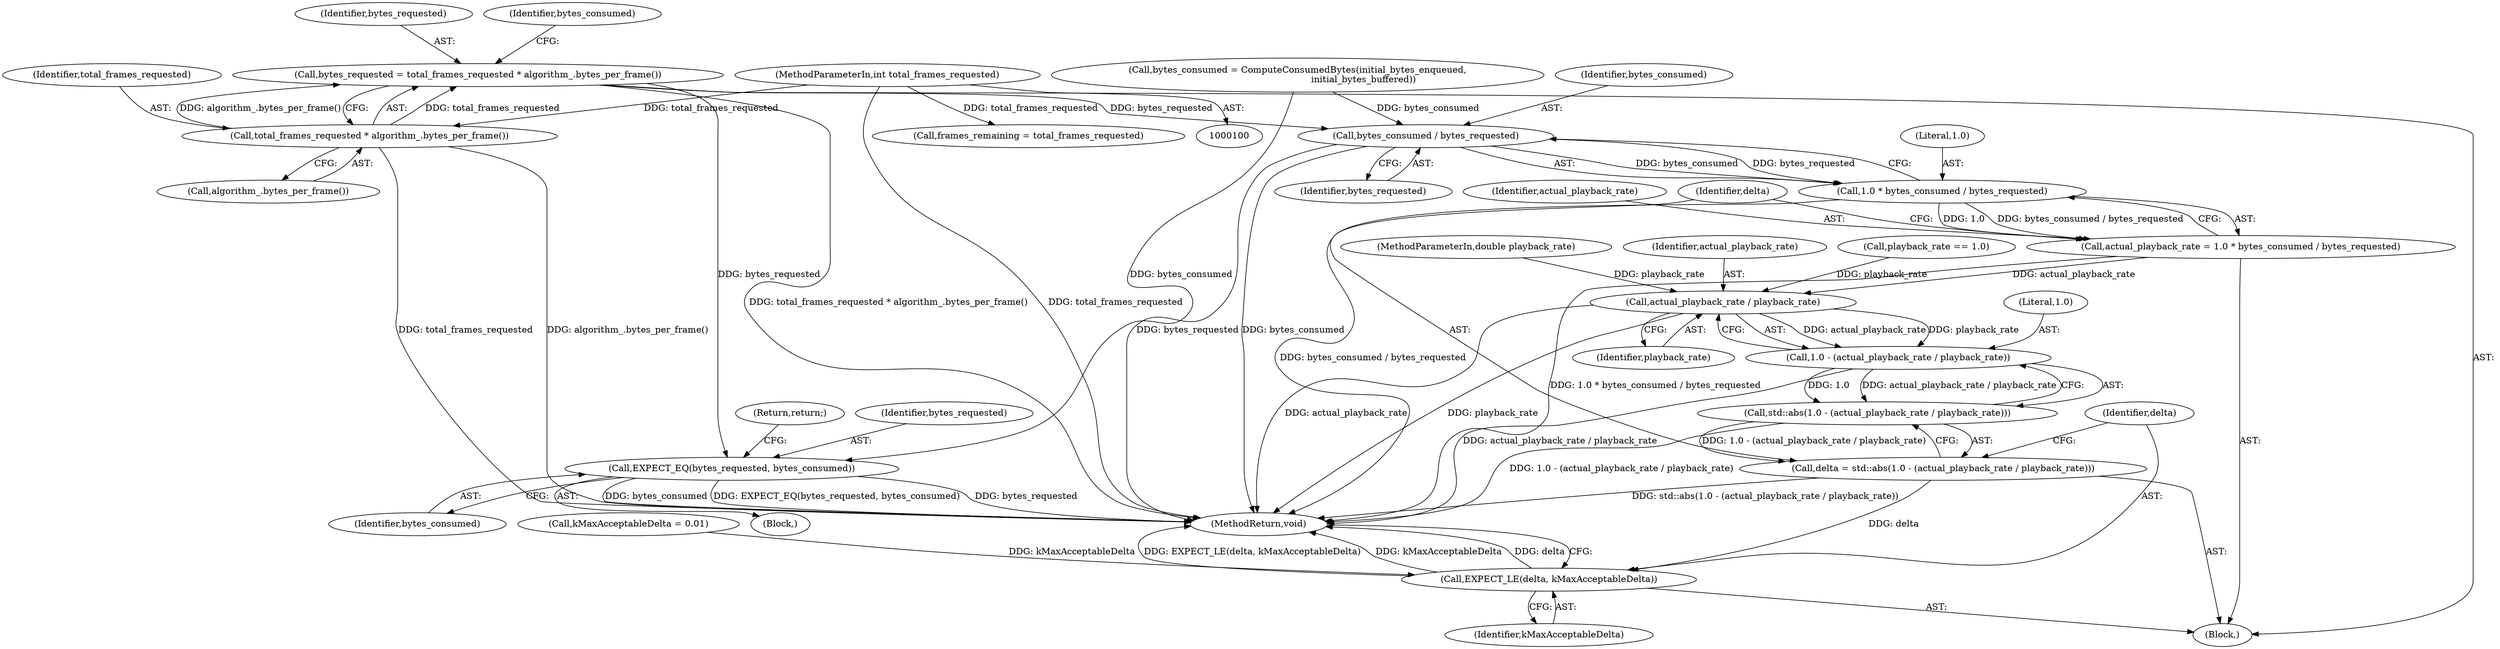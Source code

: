digraph "0_Chrome_802ecdb9cee0d66fe546bdf24e98150f8f716ad8_8@integer" {
"1000165" [label="(Call,bytes_requested = total_frames_requested * algorithm_.bytes_per_frame())"];
"1000167" [label="(Call,total_frames_requested * algorithm_.bytes_per_frame())"];
"1000103" [label="(MethodParameterIn,int total_frames_requested)"];
"1000181" [label="(Call,EXPECT_EQ(bytes_requested, bytes_consumed))"];
"1000194" [label="(Call,bytes_consumed / bytes_requested)"];
"1000192" [label="(Call,1.0 * bytes_consumed / bytes_requested)"];
"1000190" [label="(Call,actual_playback_rate = 1.0 * bytes_consumed / bytes_requested)"];
"1000203" [label="(Call,actual_playback_rate / playback_rate)"];
"1000201" [label="(Call,1.0 - (actual_playback_rate / playback_rate))"];
"1000200" [label="(Call,std::abs(1.0 - (actual_playback_rate / playback_rate)))"];
"1000198" [label="(Call,delta = std::abs(1.0 - (actual_playback_rate / playback_rate)))"];
"1000206" [label="(Call,EXPECT_LE(delta, kMaxAcceptableDelta))"];
"1000209" [label="(MethodReturn,void)"];
"1000204" [label="(Identifier,actual_playback_rate)"];
"1000190" [label="(Call,actual_playback_rate = 1.0 * bytes_consumed / bytes_requested)"];
"1000177" [label="(Call,playback_rate == 1.0)"];
"1000194" [label="(Call,bytes_consumed / bytes_requested)"];
"1000192" [label="(Call,1.0 * bytes_consumed / bytes_requested)"];
"1000168" [label="(Identifier,total_frames_requested)"];
"1000200" [label="(Call,std::abs(1.0 - (actual_playback_rate / playback_rate)))"];
"1000134" [label="(Call,frames_remaining = total_frames_requested)"];
"1000184" [label="(Return,return;)"];
"1000186" [label="(Call,kMaxAcceptableDelta = 0.01)"];
"1000195" [label="(Identifier,bytes_consumed)"];
"1000203" [label="(Call,actual_playback_rate / playback_rate)"];
"1000166" [label="(Identifier,bytes_requested)"];
"1000182" [label="(Identifier,bytes_requested)"];
"1000191" [label="(Identifier,actual_playback_rate)"];
"1000198" [label="(Call,delta = std::abs(1.0 - (actual_playback_rate / playback_rate)))"];
"1000171" [label="(Call,bytes_consumed = ComputeConsumedBytes(initial_bytes_enqueued,\n                                              initial_bytes_buffered))"];
"1000183" [label="(Identifier,bytes_consumed)"];
"1000205" [label="(Identifier,playback_rate)"];
"1000207" [label="(Identifier,delta)"];
"1000201" [label="(Call,1.0 - (actual_playback_rate / playback_rate))"];
"1000103" [label="(MethodParameterIn,int total_frames_requested)"];
"1000101" [label="(MethodParameterIn,double playback_rate)"];
"1000206" [label="(Call,EXPECT_LE(delta, kMaxAcceptableDelta))"];
"1000196" [label="(Identifier,bytes_requested)"];
"1000180" [label="(Block,)"];
"1000208" [label="(Identifier,kMaxAcceptableDelta)"];
"1000172" [label="(Identifier,bytes_consumed)"];
"1000181" [label="(Call,EXPECT_EQ(bytes_requested, bytes_consumed))"];
"1000193" [label="(Literal,1.0)"];
"1000167" [label="(Call,total_frames_requested * algorithm_.bytes_per_frame())"];
"1000104" [label="(Block,)"];
"1000202" [label="(Literal,1.0)"];
"1000199" [label="(Identifier,delta)"];
"1000169" [label="(Call,algorithm_.bytes_per_frame())"];
"1000165" [label="(Call,bytes_requested = total_frames_requested * algorithm_.bytes_per_frame())"];
"1000165" -> "1000104"  [label="AST: "];
"1000165" -> "1000167"  [label="CFG: "];
"1000166" -> "1000165"  [label="AST: "];
"1000167" -> "1000165"  [label="AST: "];
"1000172" -> "1000165"  [label="CFG: "];
"1000165" -> "1000209"  [label="DDG: total_frames_requested * algorithm_.bytes_per_frame()"];
"1000167" -> "1000165"  [label="DDG: total_frames_requested"];
"1000167" -> "1000165"  [label="DDG: algorithm_.bytes_per_frame()"];
"1000165" -> "1000181"  [label="DDG: bytes_requested"];
"1000165" -> "1000194"  [label="DDG: bytes_requested"];
"1000167" -> "1000169"  [label="CFG: "];
"1000168" -> "1000167"  [label="AST: "];
"1000169" -> "1000167"  [label="AST: "];
"1000167" -> "1000209"  [label="DDG: total_frames_requested"];
"1000167" -> "1000209"  [label="DDG: algorithm_.bytes_per_frame()"];
"1000103" -> "1000167"  [label="DDG: total_frames_requested"];
"1000103" -> "1000100"  [label="AST: "];
"1000103" -> "1000209"  [label="DDG: total_frames_requested"];
"1000103" -> "1000134"  [label="DDG: total_frames_requested"];
"1000181" -> "1000180"  [label="AST: "];
"1000181" -> "1000183"  [label="CFG: "];
"1000182" -> "1000181"  [label="AST: "];
"1000183" -> "1000181"  [label="AST: "];
"1000184" -> "1000181"  [label="CFG: "];
"1000181" -> "1000209"  [label="DDG: EXPECT_EQ(bytes_requested, bytes_consumed)"];
"1000181" -> "1000209"  [label="DDG: bytes_requested"];
"1000181" -> "1000209"  [label="DDG: bytes_consumed"];
"1000171" -> "1000181"  [label="DDG: bytes_consumed"];
"1000194" -> "1000192"  [label="AST: "];
"1000194" -> "1000196"  [label="CFG: "];
"1000195" -> "1000194"  [label="AST: "];
"1000196" -> "1000194"  [label="AST: "];
"1000192" -> "1000194"  [label="CFG: "];
"1000194" -> "1000209"  [label="DDG: bytes_consumed"];
"1000194" -> "1000209"  [label="DDG: bytes_requested"];
"1000194" -> "1000192"  [label="DDG: bytes_consumed"];
"1000194" -> "1000192"  [label="DDG: bytes_requested"];
"1000171" -> "1000194"  [label="DDG: bytes_consumed"];
"1000192" -> "1000190"  [label="AST: "];
"1000193" -> "1000192"  [label="AST: "];
"1000190" -> "1000192"  [label="CFG: "];
"1000192" -> "1000209"  [label="DDG: bytes_consumed / bytes_requested"];
"1000192" -> "1000190"  [label="DDG: 1.0"];
"1000192" -> "1000190"  [label="DDG: bytes_consumed / bytes_requested"];
"1000190" -> "1000104"  [label="AST: "];
"1000191" -> "1000190"  [label="AST: "];
"1000199" -> "1000190"  [label="CFG: "];
"1000190" -> "1000209"  [label="DDG: 1.0 * bytes_consumed / bytes_requested"];
"1000190" -> "1000203"  [label="DDG: actual_playback_rate"];
"1000203" -> "1000201"  [label="AST: "];
"1000203" -> "1000205"  [label="CFG: "];
"1000204" -> "1000203"  [label="AST: "];
"1000205" -> "1000203"  [label="AST: "];
"1000201" -> "1000203"  [label="CFG: "];
"1000203" -> "1000209"  [label="DDG: playback_rate"];
"1000203" -> "1000209"  [label="DDG: actual_playback_rate"];
"1000203" -> "1000201"  [label="DDG: actual_playback_rate"];
"1000203" -> "1000201"  [label="DDG: playback_rate"];
"1000177" -> "1000203"  [label="DDG: playback_rate"];
"1000101" -> "1000203"  [label="DDG: playback_rate"];
"1000201" -> "1000200"  [label="AST: "];
"1000202" -> "1000201"  [label="AST: "];
"1000200" -> "1000201"  [label="CFG: "];
"1000201" -> "1000209"  [label="DDG: actual_playback_rate / playback_rate"];
"1000201" -> "1000200"  [label="DDG: 1.0"];
"1000201" -> "1000200"  [label="DDG: actual_playback_rate / playback_rate"];
"1000200" -> "1000198"  [label="AST: "];
"1000198" -> "1000200"  [label="CFG: "];
"1000200" -> "1000209"  [label="DDG: 1.0 - (actual_playback_rate / playback_rate)"];
"1000200" -> "1000198"  [label="DDG: 1.0 - (actual_playback_rate / playback_rate)"];
"1000198" -> "1000104"  [label="AST: "];
"1000199" -> "1000198"  [label="AST: "];
"1000207" -> "1000198"  [label="CFG: "];
"1000198" -> "1000209"  [label="DDG: std::abs(1.0 - (actual_playback_rate / playback_rate))"];
"1000198" -> "1000206"  [label="DDG: delta"];
"1000206" -> "1000104"  [label="AST: "];
"1000206" -> "1000208"  [label="CFG: "];
"1000207" -> "1000206"  [label="AST: "];
"1000208" -> "1000206"  [label="AST: "];
"1000209" -> "1000206"  [label="CFG: "];
"1000206" -> "1000209"  [label="DDG: EXPECT_LE(delta, kMaxAcceptableDelta)"];
"1000206" -> "1000209"  [label="DDG: kMaxAcceptableDelta"];
"1000206" -> "1000209"  [label="DDG: delta"];
"1000186" -> "1000206"  [label="DDG: kMaxAcceptableDelta"];
}
